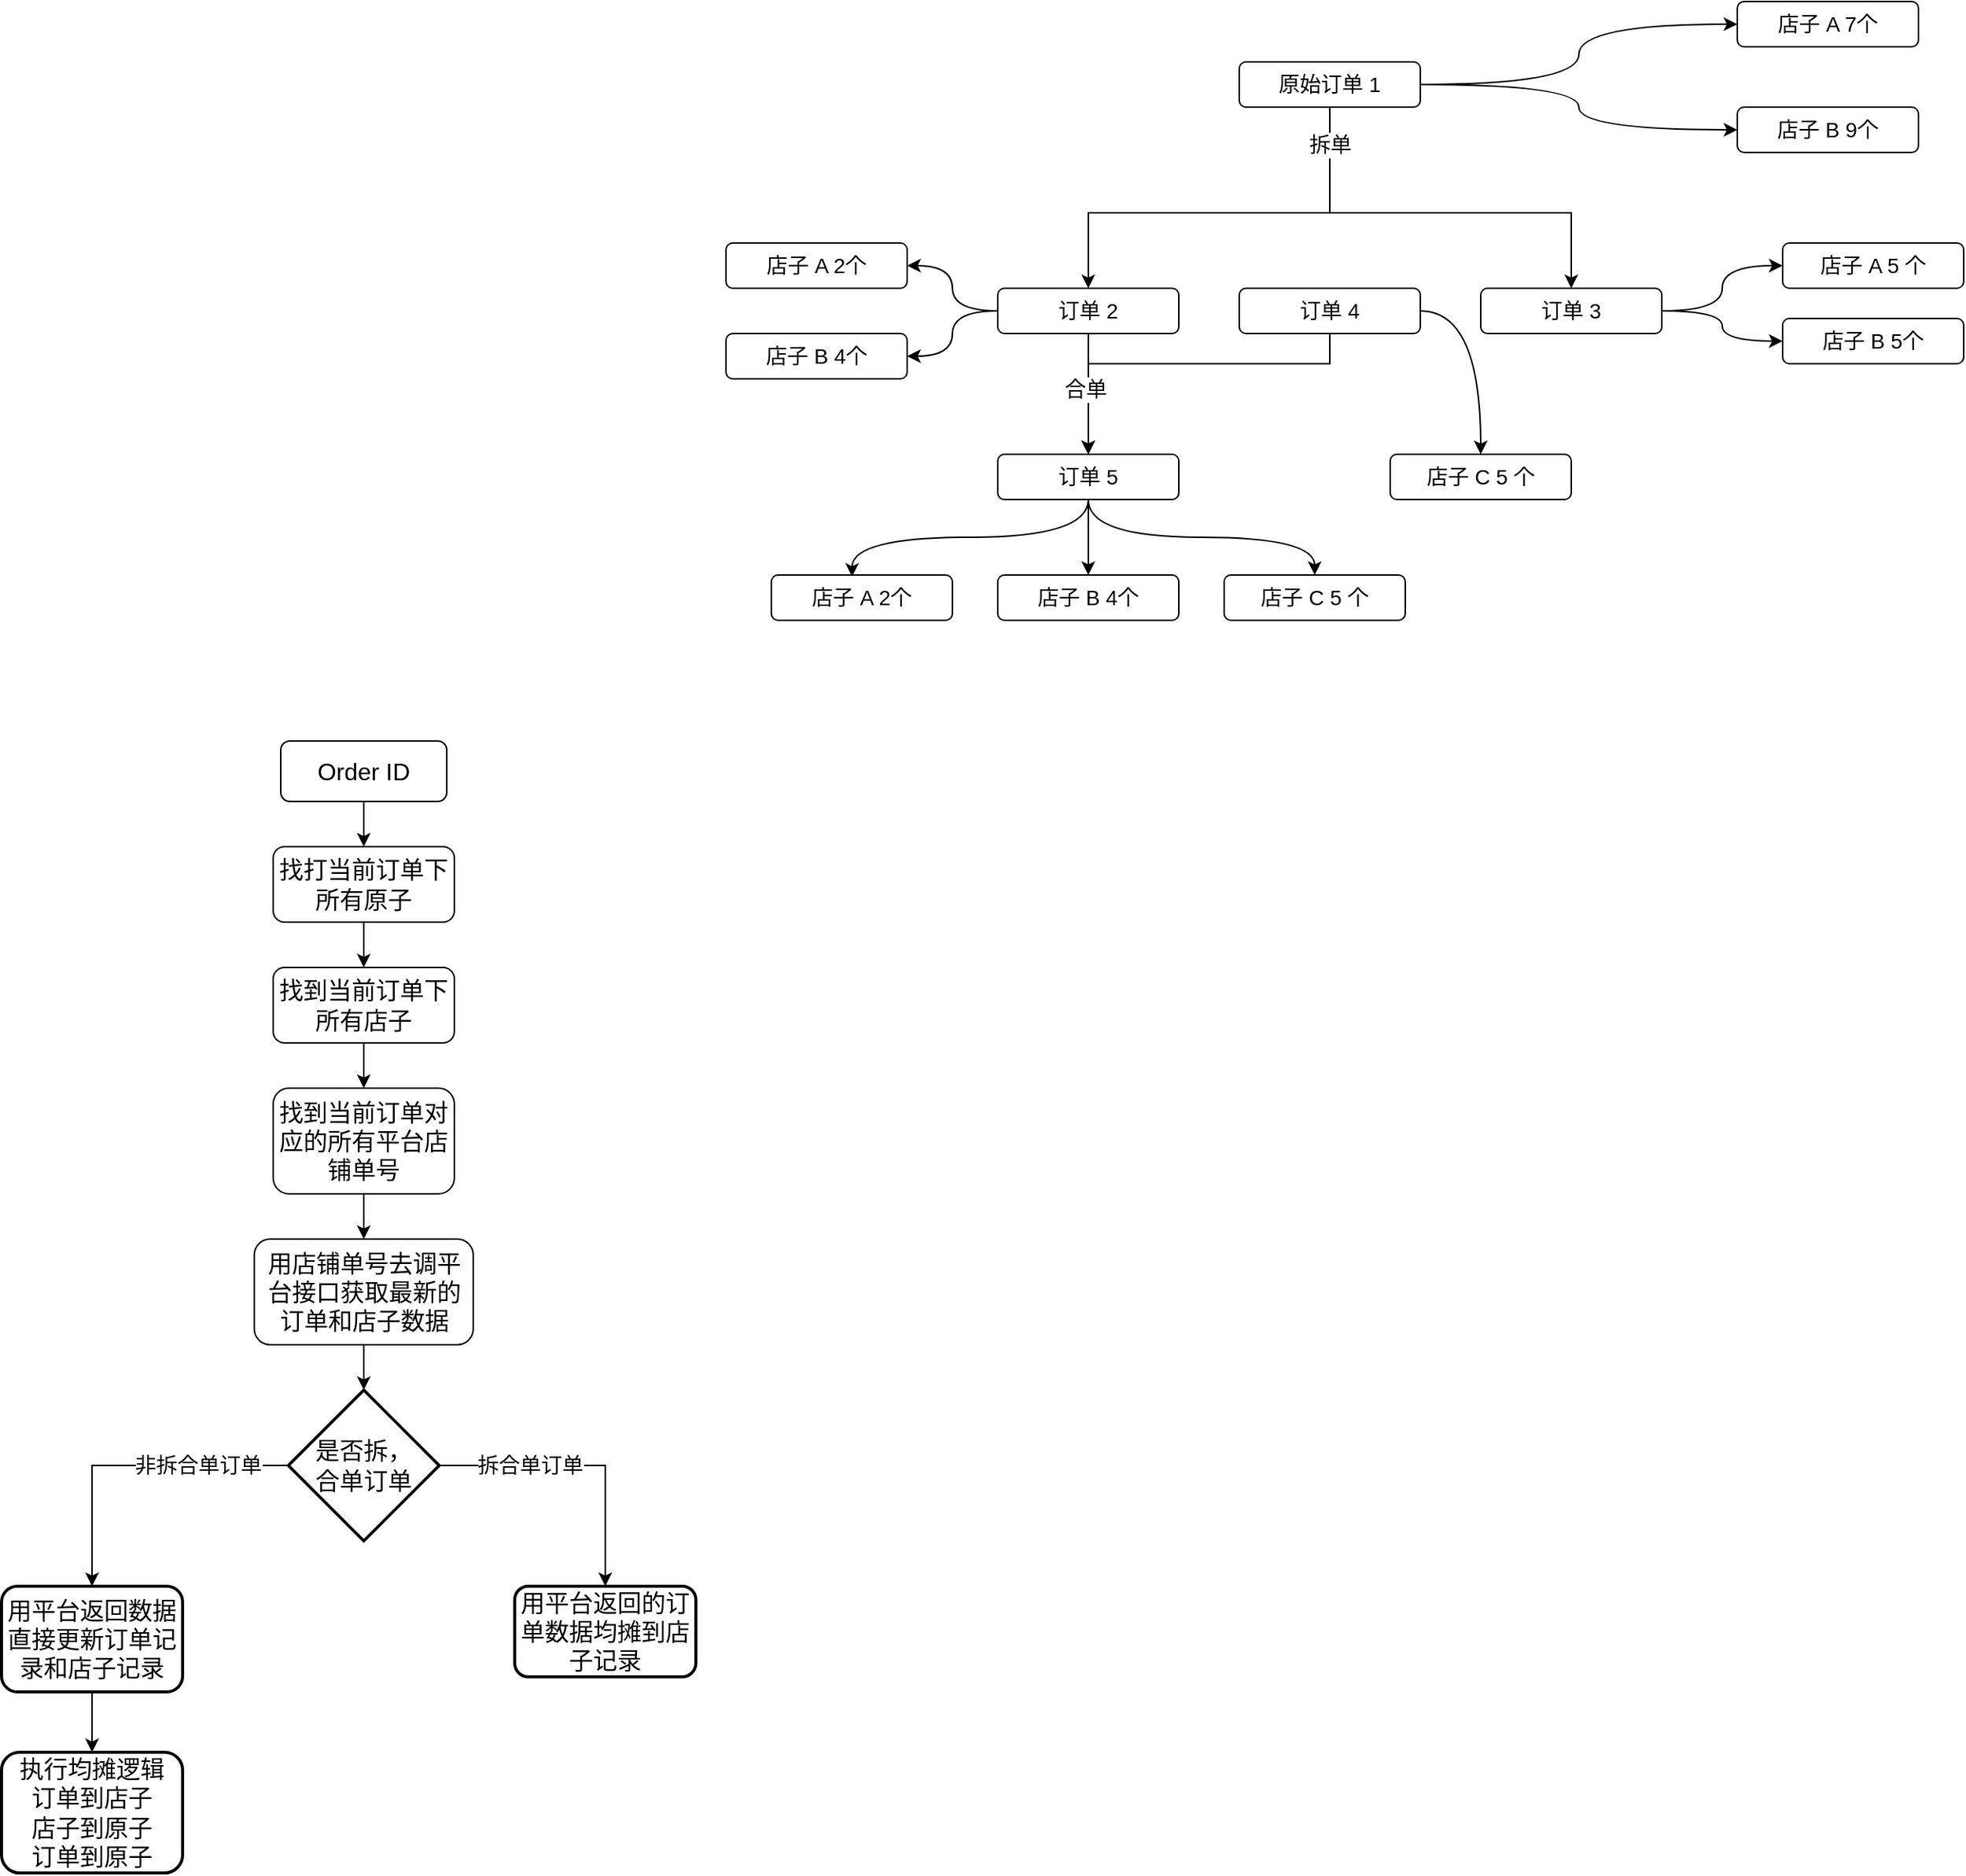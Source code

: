<mxfile version="21.8.2" type="github">
  <diagram name="第 1 页" id="WGilPYq7rBUbruQuQdFH">
    <mxGraphModel dx="1841" dy="525" grid="1" gridSize="10" guides="1" tooltips="1" connect="1" arrows="1" fold="1" page="1" pageScale="1" pageWidth="827" pageHeight="1169" math="0" shadow="0">
      <root>
        <mxCell id="0" />
        <mxCell id="1" parent="0" />
        <mxCell id="3CuMKUdmIOEF1506szGW-6" value="" style="edgeStyle=orthogonalEdgeStyle;orthogonalLoop=1;jettySize=auto;html=1;entryX=0;entryY=0.5;entryDx=0;entryDy=0;curved=1;" parent="1" source="3CuMKUdmIOEF1506szGW-1" target="3CuMKUdmIOEF1506szGW-2" edge="1">
          <mxGeometry relative="1" as="geometry" />
        </mxCell>
        <mxCell id="3CuMKUdmIOEF1506szGW-8" style="edgeStyle=orthogonalEdgeStyle;orthogonalLoop=1;jettySize=auto;html=1;entryX=0;entryY=0.5;entryDx=0;entryDy=0;curved=1;" parent="1" source="3CuMKUdmIOEF1506szGW-1" target="3CuMKUdmIOEF1506szGW-7" edge="1">
          <mxGeometry relative="1" as="geometry" />
        </mxCell>
        <mxCell id="3CuMKUdmIOEF1506szGW-13" style="edgeStyle=orthogonalEdgeStyle;rounded=0;orthogonalLoop=1;jettySize=auto;html=1;exitX=0.5;exitY=1;exitDx=0;exitDy=0;" parent="1" source="3CuMKUdmIOEF1506szGW-1" target="3CuMKUdmIOEF1506szGW-9" edge="1">
          <mxGeometry relative="1" as="geometry">
            <Array as="points">
              <mxPoint x="300" y="200" />
              <mxPoint x="140" y="200" />
            </Array>
          </mxGeometry>
        </mxCell>
        <mxCell id="3CuMKUdmIOEF1506szGW-14" style="edgeStyle=orthogonalEdgeStyle;rounded=0;orthogonalLoop=1;jettySize=auto;html=1;entryX=0.5;entryY=0;entryDx=0;entryDy=0;" parent="1" target="3CuMKUdmIOEF1506szGW-11" edge="1">
          <mxGeometry relative="1" as="geometry">
            <mxPoint x="300" y="130" as="sourcePoint" />
            <mxPoint x="450" y="210" as="targetPoint" />
            <Array as="points">
              <mxPoint x="300" y="200" />
              <mxPoint x="460" y="200" />
            </Array>
          </mxGeometry>
        </mxCell>
        <mxCell id="3CuMKUdmIOEF1506szGW-15" value="&lt;font style=&quot;font-size: 14px;&quot;&gt;拆单&lt;/font&gt;" style="edgeLabel;html=1;align=center;verticalAlign=middle;resizable=0;points=[];" parent="3CuMKUdmIOEF1506szGW-14" vertex="1" connectable="0">
          <mxGeometry x="-0.855" relative="1" as="geometry">
            <mxPoint y="4" as="offset" />
          </mxGeometry>
        </mxCell>
        <mxCell id="3CuMKUdmIOEF1506szGW-1" value="&lt;font style=&quot;font-size: 14px;&quot;&gt;原始订单 1&lt;/font&gt;" style="rounded=1;whiteSpace=wrap;html=1;" parent="1" vertex="1">
          <mxGeometry x="240" y="100" width="120" height="30" as="geometry" />
        </mxCell>
        <mxCell id="3CuMKUdmIOEF1506szGW-2" value="&lt;font style=&quot;font-size: 14px;&quot;&gt;店子 A 7个&lt;/font&gt;" style="rounded=1;whiteSpace=wrap;html=1;" parent="1" vertex="1">
          <mxGeometry x="570" y="60" width="120" height="30" as="geometry" />
        </mxCell>
        <mxCell id="3CuMKUdmIOEF1506szGW-7" value="&lt;font style=&quot;font-size: 14px;&quot;&gt;店子 B 9个&lt;/font&gt;" style="rounded=1;whiteSpace=wrap;html=1;" parent="1" vertex="1">
          <mxGeometry x="570" y="130" width="120" height="30" as="geometry" />
        </mxCell>
        <mxCell id="3CuMKUdmIOEF1506szGW-18" style="edgeStyle=orthogonalEdgeStyle;orthogonalLoop=1;jettySize=auto;html=1;curved=1;" parent="1" source="3CuMKUdmIOEF1506szGW-9" target="3CuMKUdmIOEF1506szGW-16" edge="1">
          <mxGeometry relative="1" as="geometry" />
        </mxCell>
        <mxCell id="3CuMKUdmIOEF1506szGW-24" style="edgeStyle=orthogonalEdgeStyle;orthogonalLoop=1;jettySize=auto;html=1;entryX=1;entryY=0.5;entryDx=0;entryDy=0;curved=1;" parent="1" source="3CuMKUdmIOEF1506szGW-9" target="3CuMKUdmIOEF1506szGW-23" edge="1">
          <mxGeometry relative="1" as="geometry" />
        </mxCell>
        <mxCell id="3CuMKUdmIOEF1506szGW-27" style="edgeStyle=orthogonalEdgeStyle;rounded=0;orthogonalLoop=1;jettySize=auto;html=1;entryX=0.5;entryY=0;entryDx=0;entryDy=0;" parent="1" source="3CuMKUdmIOEF1506szGW-9" target="3CuMKUdmIOEF1506szGW-26" edge="1">
          <mxGeometry relative="1" as="geometry" />
        </mxCell>
        <mxCell id="3CuMKUdmIOEF1506szGW-9" value="&lt;font style=&quot;font-size: 14px;&quot;&gt;订单 2&lt;/font&gt;" style="rounded=1;whiteSpace=wrap;html=1;" parent="1" vertex="1">
          <mxGeometry x="80" y="250" width="120" height="30" as="geometry" />
        </mxCell>
        <mxCell id="3CuMKUdmIOEF1506szGW-21" style="edgeStyle=orthogonalEdgeStyle;orthogonalLoop=1;jettySize=auto;html=1;entryX=0;entryY=0.5;entryDx=0;entryDy=0;curved=1;" parent="1" source="3CuMKUdmIOEF1506szGW-11" target="3CuMKUdmIOEF1506szGW-19" edge="1">
          <mxGeometry relative="1" as="geometry" />
        </mxCell>
        <mxCell id="3CuMKUdmIOEF1506szGW-22" style="edgeStyle=orthogonalEdgeStyle;orthogonalLoop=1;jettySize=auto;html=1;entryX=0;entryY=0.5;entryDx=0;entryDy=0;curved=1;" parent="1" source="3CuMKUdmIOEF1506szGW-11" target="3CuMKUdmIOEF1506szGW-20" edge="1">
          <mxGeometry relative="1" as="geometry" />
        </mxCell>
        <mxCell id="3CuMKUdmIOEF1506szGW-11" value="&lt;font style=&quot;font-size: 14px;&quot;&gt;订单 3&lt;/font&gt;" style="rounded=1;whiteSpace=wrap;html=1;" parent="1" vertex="1">
          <mxGeometry x="400" y="250" width="120" height="30" as="geometry" />
        </mxCell>
        <mxCell id="3CuMKUdmIOEF1506szGW-16" value="&lt;font style=&quot;font-size: 14px;&quot;&gt;店子 A 2个&lt;/font&gt;" style="rounded=1;whiteSpace=wrap;html=1;" parent="1" vertex="1">
          <mxGeometry x="-100" y="220" width="120" height="30" as="geometry" />
        </mxCell>
        <mxCell id="3CuMKUdmIOEF1506szGW-19" value="&lt;font style=&quot;font-size: 14px;&quot;&gt;店子 A 5 个&lt;/font&gt;" style="rounded=1;whiteSpace=wrap;html=1;" parent="1" vertex="1">
          <mxGeometry x="600" y="220" width="120" height="30" as="geometry" />
        </mxCell>
        <mxCell id="3CuMKUdmIOEF1506szGW-20" value="&lt;font style=&quot;font-size: 14px;&quot;&gt;店子 B 5个&lt;/font&gt;" style="rounded=1;whiteSpace=wrap;html=1;" parent="1" vertex="1">
          <mxGeometry x="600" y="270" width="120" height="30" as="geometry" />
        </mxCell>
        <mxCell id="3CuMKUdmIOEF1506szGW-23" value="&lt;font style=&quot;font-size: 14px;&quot;&gt;店子 B 4个&lt;/font&gt;" style="rounded=1;whiteSpace=wrap;html=1;" parent="1" vertex="1">
          <mxGeometry x="-100" y="280" width="120" height="30" as="geometry" />
        </mxCell>
        <mxCell id="3CuMKUdmIOEF1506szGW-28" style="edgeStyle=orthogonalEdgeStyle;rounded=0;orthogonalLoop=1;jettySize=auto;html=1;entryX=0.5;entryY=0;entryDx=0;entryDy=0;exitX=0.5;exitY=1;exitDx=0;exitDy=0;" parent="1" source="3CuMKUdmIOEF1506szGW-25" target="3CuMKUdmIOEF1506szGW-26" edge="1">
          <mxGeometry relative="1" as="geometry">
            <Array as="points">
              <mxPoint x="300" y="300" />
              <mxPoint x="140" y="300" />
            </Array>
          </mxGeometry>
        </mxCell>
        <mxCell id="3CuMKUdmIOEF1506szGW-40" value="&lt;font style=&quot;font-size: 14px;&quot;&gt;合单&lt;/font&gt;" style="edgeLabel;html=1;align=center;verticalAlign=middle;resizable=0;points=[];" parent="3CuMKUdmIOEF1506szGW-28" vertex="1" connectable="0">
          <mxGeometry x="0.639" y="-2" relative="1" as="geometry">
            <mxPoint as="offset" />
          </mxGeometry>
        </mxCell>
        <mxCell id="3CuMKUdmIOEF1506szGW-43" style="edgeStyle=orthogonalEdgeStyle;orthogonalLoop=1;jettySize=auto;html=1;entryX=0.5;entryY=0;entryDx=0;entryDy=0;curved=1;exitX=1;exitY=0.5;exitDx=0;exitDy=0;" parent="1" source="3CuMKUdmIOEF1506szGW-25" target="3CuMKUdmIOEF1506szGW-30" edge="1">
          <mxGeometry relative="1" as="geometry" />
        </mxCell>
        <mxCell id="3CuMKUdmIOEF1506szGW-25" value="&lt;font style=&quot;font-size: 14px;&quot;&gt;订单 4&lt;/font&gt;" style="rounded=1;whiteSpace=wrap;html=1;" parent="1" vertex="1">
          <mxGeometry x="240" y="250" width="120" height="30" as="geometry" />
        </mxCell>
        <mxCell id="3CuMKUdmIOEF1506szGW-37" style="edgeStyle=orthogonalEdgeStyle;orthogonalLoop=1;jettySize=auto;html=1;entryX=0.446;entryY=0.038;entryDx=0;entryDy=0;entryPerimeter=0;curved=1;exitX=0.5;exitY=1;exitDx=0;exitDy=0;" parent="1" source="3CuMKUdmIOEF1506szGW-26" target="3CuMKUdmIOEF1506szGW-32" edge="1">
          <mxGeometry relative="1" as="geometry" />
        </mxCell>
        <mxCell id="3CuMKUdmIOEF1506szGW-38" style="edgeStyle=orthogonalEdgeStyle;orthogonalLoop=1;jettySize=auto;html=1;curved=1;" parent="1" source="3CuMKUdmIOEF1506szGW-26" target="3CuMKUdmIOEF1506szGW-33" edge="1">
          <mxGeometry relative="1" as="geometry" />
        </mxCell>
        <mxCell id="3CuMKUdmIOEF1506szGW-39" style="edgeStyle=orthogonalEdgeStyle;orthogonalLoop=1;jettySize=auto;html=1;exitX=0.5;exitY=1;exitDx=0;exitDy=0;curved=1;" parent="1" source="3CuMKUdmIOEF1506szGW-26" target="3CuMKUdmIOEF1506szGW-35" edge="1">
          <mxGeometry relative="1" as="geometry" />
        </mxCell>
        <mxCell id="3CuMKUdmIOEF1506szGW-26" value="&lt;font style=&quot;font-size: 14px;&quot;&gt;订单 5&lt;/font&gt;" style="rounded=1;whiteSpace=wrap;html=1;" parent="1" vertex="1">
          <mxGeometry x="80" y="360" width="120" height="30" as="geometry" />
        </mxCell>
        <mxCell id="3CuMKUdmIOEF1506szGW-30" value="&lt;font style=&quot;font-size: 14px;&quot;&gt;店子 C 5 个&lt;/font&gt;" style="rounded=1;whiteSpace=wrap;html=1;" parent="1" vertex="1">
          <mxGeometry x="340" y="360" width="120" height="30" as="geometry" />
        </mxCell>
        <mxCell id="3CuMKUdmIOEF1506szGW-32" value="&lt;font style=&quot;font-size: 14px;&quot;&gt;店子 A 2个&lt;/font&gt;" style="rounded=1;whiteSpace=wrap;html=1;" parent="1" vertex="1">
          <mxGeometry x="-70" y="440" width="120" height="30" as="geometry" />
        </mxCell>
        <mxCell id="3CuMKUdmIOEF1506szGW-33" value="&lt;font style=&quot;font-size: 14px;&quot;&gt;店子 B 4个&lt;/font&gt;" style="rounded=1;whiteSpace=wrap;html=1;" parent="1" vertex="1">
          <mxGeometry x="80" y="440" width="120" height="30" as="geometry" />
        </mxCell>
        <mxCell id="3CuMKUdmIOEF1506szGW-35" value="&lt;font style=&quot;font-size: 14px;&quot;&gt;店子 C 5 个&lt;/font&gt;" style="rounded=1;whiteSpace=wrap;html=1;" parent="1" vertex="1">
          <mxGeometry x="230" y="440" width="120" height="30" as="geometry" />
        </mxCell>
        <mxCell id="YBp7s0G2lhW00qwg8DVI-3" value="" style="edgeStyle=orthogonalEdgeStyle;rounded=0;orthogonalLoop=1;jettySize=auto;html=1;" edge="1" parent="1" source="YBp7s0G2lhW00qwg8DVI-1" target="YBp7s0G2lhW00qwg8DVI-2">
          <mxGeometry relative="1" as="geometry" />
        </mxCell>
        <mxCell id="YBp7s0G2lhW00qwg8DVI-1" value="&lt;font style=&quot;font-size: 16px;&quot;&gt;Order ID&lt;/font&gt;" style="rounded=1;whiteSpace=wrap;html=1;" vertex="1" parent="1">
          <mxGeometry x="-395" y="550" width="110" height="40" as="geometry" />
        </mxCell>
        <mxCell id="YBp7s0G2lhW00qwg8DVI-5" style="edgeStyle=orthogonalEdgeStyle;rounded=0;orthogonalLoop=1;jettySize=auto;html=1;entryX=0.5;entryY=0;entryDx=0;entryDy=0;" edge="1" parent="1" source="YBp7s0G2lhW00qwg8DVI-2" target="YBp7s0G2lhW00qwg8DVI-4">
          <mxGeometry relative="1" as="geometry" />
        </mxCell>
        <mxCell id="YBp7s0G2lhW00qwg8DVI-2" value="&lt;font style=&quot;font-size: 16px;&quot;&gt;找打当前订单下所有原子&lt;/font&gt;" style="whiteSpace=wrap;html=1;rounded=1;" vertex="1" parent="1">
          <mxGeometry x="-400" y="620" width="120" height="50" as="geometry" />
        </mxCell>
        <mxCell id="YBp7s0G2lhW00qwg8DVI-10" style="edgeStyle=orthogonalEdgeStyle;rounded=0;orthogonalLoop=1;jettySize=auto;html=1;" edge="1" parent="1" source="YBp7s0G2lhW00qwg8DVI-4" target="YBp7s0G2lhW00qwg8DVI-6">
          <mxGeometry relative="1" as="geometry" />
        </mxCell>
        <mxCell id="YBp7s0G2lhW00qwg8DVI-4" value="&lt;font style=&quot;font-size: 16px;&quot;&gt;找到当前订单下所有店子&lt;/font&gt;" style="whiteSpace=wrap;html=1;rounded=1;" vertex="1" parent="1">
          <mxGeometry x="-400" y="700" width="120" height="50" as="geometry" />
        </mxCell>
        <mxCell id="YBp7s0G2lhW00qwg8DVI-11" style="edgeStyle=orthogonalEdgeStyle;rounded=0;orthogonalLoop=1;jettySize=auto;html=1;" edge="1" parent="1" source="YBp7s0G2lhW00qwg8DVI-6" target="YBp7s0G2lhW00qwg8DVI-8">
          <mxGeometry relative="1" as="geometry" />
        </mxCell>
        <mxCell id="YBp7s0G2lhW00qwg8DVI-6" value="&lt;font style=&quot;font-size: 16px;&quot;&gt;找到当前订单对应的所有平台店铺单号&lt;/font&gt;" style="rounded=1;whiteSpace=wrap;html=1;" vertex="1" parent="1">
          <mxGeometry x="-400" y="780" width="120" height="70" as="geometry" />
        </mxCell>
        <mxCell id="YBp7s0G2lhW00qwg8DVI-13" style="edgeStyle=orthogonalEdgeStyle;rounded=0;orthogonalLoop=1;jettySize=auto;html=1;" edge="1" parent="1" source="YBp7s0G2lhW00qwg8DVI-8" target="YBp7s0G2lhW00qwg8DVI-12">
          <mxGeometry relative="1" as="geometry" />
        </mxCell>
        <mxCell id="YBp7s0G2lhW00qwg8DVI-8" value="&lt;font style=&quot;font-size: 16px;&quot;&gt;用店铺单号去调平台接口获取最新的订单和店子数据&lt;/font&gt;" style="rounded=1;whiteSpace=wrap;html=1;" vertex="1" parent="1">
          <mxGeometry x="-412.5" y="880" width="145" height="70" as="geometry" />
        </mxCell>
        <mxCell id="YBp7s0G2lhW00qwg8DVI-16" value="" style="edgeStyle=orthogonalEdgeStyle;rounded=0;orthogonalLoop=1;jettySize=auto;html=1;" edge="1" parent="1" source="YBp7s0G2lhW00qwg8DVI-12" target="YBp7s0G2lhW00qwg8DVI-15">
          <mxGeometry relative="1" as="geometry" />
        </mxCell>
        <mxCell id="YBp7s0G2lhW00qwg8DVI-17" value="&lt;font style=&quot;font-size: 14px;&quot;&gt;非拆合单订单&lt;/font&gt;" style="edgeLabel;html=1;align=center;verticalAlign=middle;resizable=0;points=[];" vertex="1" connectable="0" parent="YBp7s0G2lhW00qwg8DVI-16">
          <mxGeometry x="-0.283" y="-1" relative="1" as="geometry">
            <mxPoint x="15" y="1" as="offset" />
          </mxGeometry>
        </mxCell>
        <mxCell id="YBp7s0G2lhW00qwg8DVI-21" value="" style="edgeStyle=orthogonalEdgeStyle;rounded=0;orthogonalLoop=1;jettySize=auto;html=1;" edge="1" parent="1" source="YBp7s0G2lhW00qwg8DVI-12" target="YBp7s0G2lhW00qwg8DVI-20">
          <mxGeometry relative="1" as="geometry" />
        </mxCell>
        <mxCell id="YBp7s0G2lhW00qwg8DVI-12" value="&lt;font style=&quot;font-size: 16px;&quot;&gt;是否拆，&lt;br&gt;合单订单&lt;/font&gt;" style="strokeWidth=2;html=1;shape=mxgraph.flowchart.decision;whiteSpace=wrap;fillStyle=auto;" vertex="1" parent="1">
          <mxGeometry x="-390" y="980" width="100" height="100" as="geometry" />
        </mxCell>
        <mxCell id="YBp7s0G2lhW00qwg8DVI-19" value="" style="edgeStyle=orthogonalEdgeStyle;rounded=0;orthogonalLoop=1;jettySize=auto;html=1;" edge="1" parent="1" source="YBp7s0G2lhW00qwg8DVI-15" target="YBp7s0G2lhW00qwg8DVI-18">
          <mxGeometry relative="1" as="geometry" />
        </mxCell>
        <mxCell id="YBp7s0G2lhW00qwg8DVI-15" value="&lt;font style=&quot;font-size: 16px;&quot;&gt;用平台返回数据直接更新订单记录和店子记录&lt;/font&gt;" style="rounded=1;whiteSpace=wrap;html=1;strokeWidth=2;fillStyle=auto;" vertex="1" parent="1">
          <mxGeometry x="-580" y="1110" width="120" height="70" as="geometry" />
        </mxCell>
        <mxCell id="YBp7s0G2lhW00qwg8DVI-18" value="&lt;font style=&quot;font-size: 16px;&quot;&gt;执行均摊逻辑&lt;br&gt;订单到店子&lt;br&gt;店子到原子&lt;br&gt;订单到原子&lt;br&gt;&lt;/font&gt;" style="rounded=1;whiteSpace=wrap;html=1;strokeWidth=2;fillStyle=auto;" vertex="1" parent="1">
          <mxGeometry x="-580" y="1220" width="120" height="80" as="geometry" />
        </mxCell>
        <mxCell id="YBp7s0G2lhW00qwg8DVI-20" value="&lt;span style=&quot;font-size: 16px;&quot;&gt;用平台返回的订单数据均摊到店子记录&lt;/span&gt;" style="rounded=1;whiteSpace=wrap;html=1;strokeWidth=2;fillStyle=auto;" vertex="1" parent="1">
          <mxGeometry x="-240" y="1110" width="120" height="60" as="geometry" />
        </mxCell>
        <mxCell id="YBp7s0G2lhW00qwg8DVI-22" value="&lt;font style=&quot;font-size: 14px;&quot;&gt;拆合单订单&lt;/font&gt;" style="edgeLabel;html=1;align=center;verticalAlign=middle;resizable=0;points=[];" vertex="1" connectable="0" parent="1">
          <mxGeometry x="-230" y="1030" as="geometry" />
        </mxCell>
      </root>
    </mxGraphModel>
  </diagram>
</mxfile>
